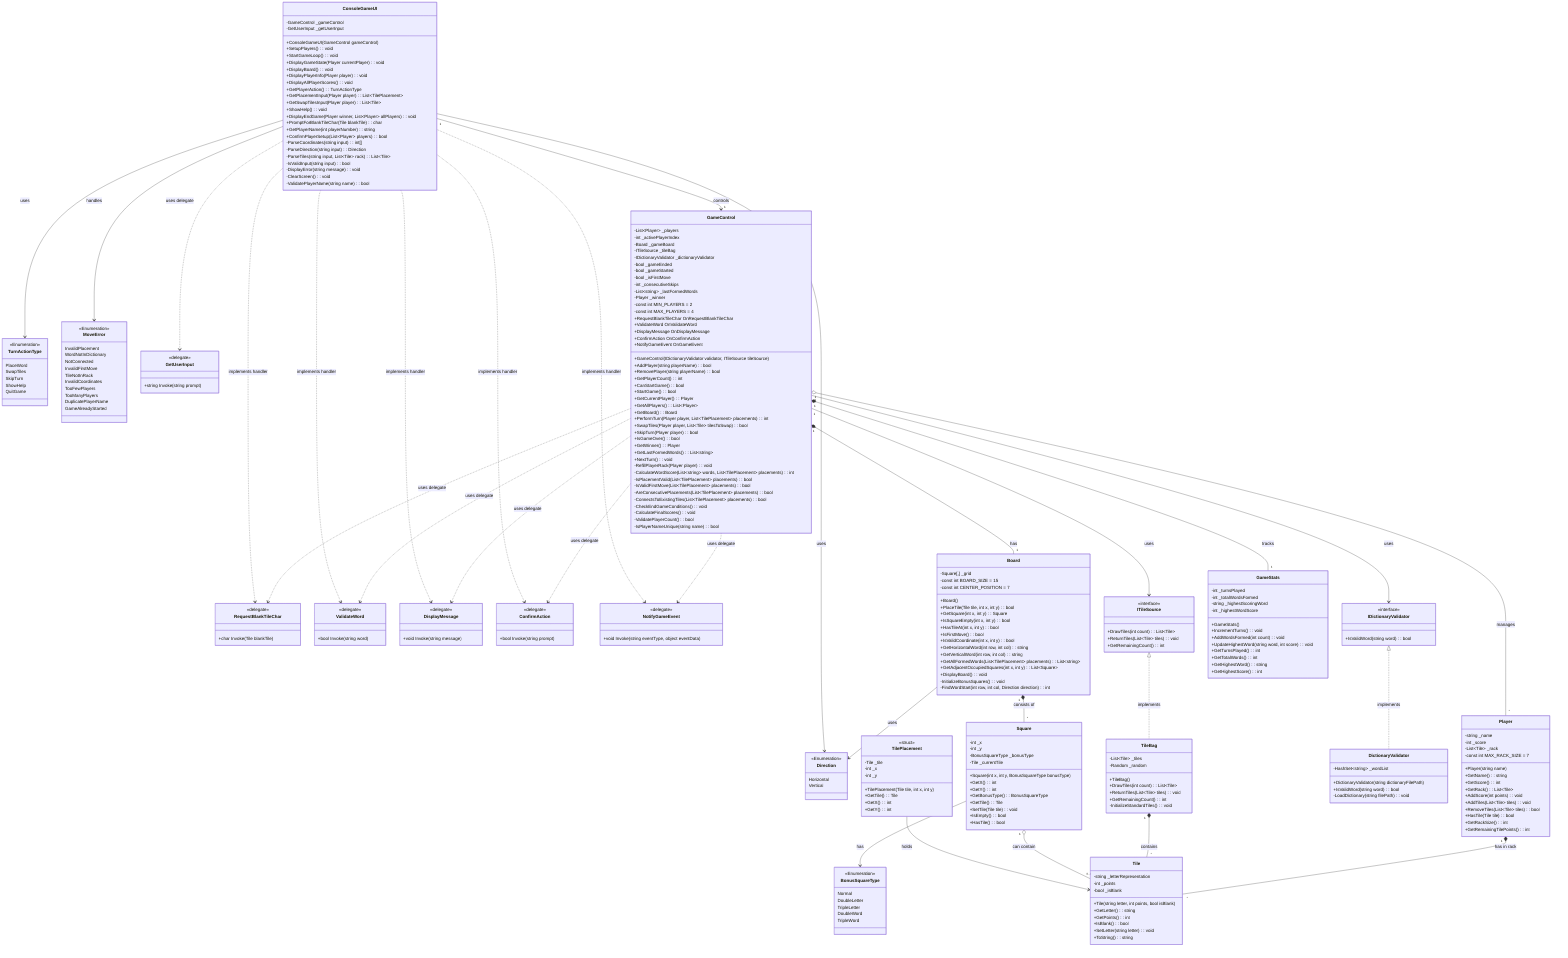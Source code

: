classDiagram
    direction TB

    %% ENUMS
    class BonusSquareType {
        <<Enumeration>>
        Normal
        DoubleLetter
        TripleLetter
        DoubleWord
        TripleWord
    }

    class TurnActionType {
        <<Enumeration>>
        PlaceWord
        SwapTiles
        SkipTurn
        ShowHelp
        QuitGame
    }

    class Direction {
        <<Enumeration>>
        Horizontal
        Vertical
    }

    class MoveError {
        <<Enumeration>>
        InvalidPlacement
        WordNotInDictionary
        NotConnected
        InvalidFirstMove
        TileNotInRack
        InvalidCoordinates
        TooFewPlayers
        TooManyPlayers
        DuplicatePlayerName
        GameAlreadyStarted
    }

    %% DELEGATES
    class RequestBlankTileChar {
        <<delegate>>
        +char Invoke(Tile blankTile)
    }
    
    class ValidateWord {
        <<delegate>>
        +bool Invoke(string word)
    }
    
    class DisplayMessage {
        <<delegate>>
        +void Invoke(string message)
    }
    
    class ConfirmAction {
        <<delegate>>
        +bool Invoke(string prompt)
    }
    
    class NotifyGameEvent {
        <<delegate>>
        +void Invoke(string eventType, object eventData)
    }
    
    class GetUserInput {
        <<delegate>>
        +string Invoke(string prompt)
    }

    %% INTERFACES
    class IDictionaryValidator {
        <<interface>>
        +IsValidWord(string word) : bool
    }

    class ITileSource {
        <<interface>>
        +DrawTiles(int count) : List~Tile~
        +ReturnTiles(List~Tile~ tiles) : void
        +GetRemainingCount() : int
    }

    %% CORE GAME CLASSES
    class GameControl {
        -List~Player~ _players
        -int _activePlayerIndex
        -Board _gameBoard
        -ITileSource _tileBag
        -IDictionaryValidator _dictionaryValidator
        -bool _gameEnded
        -bool _gameStarted
        -bool _isFirstMove
        -int _consecutiveSkips
        -List~string~ _lastFormedWords
        -Player _winner
        -const int MIN_PLAYERS = 2
        -const int MAX_PLAYERS = 4

        +RequestBlankTileChar OnRequestBlankTileChar
        +ValidateWord OnValidateWord
        +DisplayMessage OnDisplayMessage
        +ConfirmAction OnConfirmAction
        +NotifyGameEvent OnGameEvent

        +GameControl(IDictionaryValidator validator, ITileSource tileSource)
        +AddPlayer(string playerName) : bool
        +RemovePlayer(string playerName) : bool
        +GetPlayerCount() : int
        +CanStartGame() : bool
        +StartGame() : bool
        +GetCurrentPlayer() : Player
        +GetAllPlayers() : List~Player~
        +GetBoard() : Board
        +PerformTurn(Player player, List~TilePlacement~ placements) : int
        +SwapTiles(Player player, List~Tile~ tilesToSwap) : bool
        +SkipTurn(Player player) : bool
        +IsGameOver() : bool
        +GetWinner() : Player
        +GetLastFormedWords() : List~string~
        +NextTurn() : void
        -RefillPlayerRack(Player player) : void
        -CalculateWordScore(List~string~ words, List~TilePlacement~ placements) : int
        -IsPlacementValid(List~TilePlacement~ placements) : bool
        -IsValidFirstMove(List~TilePlacement~ placements) : bool
        -AreConsecutivePlacements(List~TilePlacement~ placements) : bool
        -ConnectsToExistingTiles(List~TilePlacement~ placements) : bool
        -CheckEndGameConditions() : void
        -CalculateFinalScores() : void
        -ValidatePlayerCount() : bool
        -IsPlayerNameUnique(string name) : bool
    }

    class Player {
        -string _name
        -int _score
        -List~Tile~ _rack
        -const int MAX_RACK_SIZE = 7

        +Player(string name)
        +GetName() : string
        +GetScore() : int
        +GetRack() : List~Tile~
        +AddScore(int points) : void
        +AddTiles(List~Tile~ tiles) : void
        +RemoveTiles(List~Tile~ tiles) : bool
        +HasTile(Tile tile) : bool
        +GetRackSize() : int
        +GetRemainingTilePoints() : int
    }

    class Tile {
        -string _letterRepresentation
        -int _points
        -bool _isBlank

        +Tile(string letter, int points, bool isBlank)
        +GetLetter() : string
        +GetPoints() : int
        +IsBlank() : bool
        +SetLetter(string letter) : void
        +ToString() : string
    }

    class TileBag {
        -List~Tile~ _tiles
        -Random _random

        +TileBag()
        +DrawTiles(int count) : List~Tile~
        +ReturnTiles(List~Tile~ tiles) : void
        +GetRemainingCount() : int
        -InitializeStandardTiles() : void
    }

    class Board {
        -Square[,] _grid
        -const int BOARD_SIZE = 15
        -const int CENTER_POSITION = 7

        +Board()
        +PlaceTile(Tile tile, int x, int y) : bool
        +GetSquare(int x, int y) : Square
        +IsSquareEmpty(int x, int y) : bool
        +HasTileAt(int x, int y) : bool
        +IsFirstMove() : bool
        +IsValidCoordinate(int x, int y) : bool
        +GetHorizontalWord(int row, int col) : string
        +GetVerticalWord(int row, int col) : string
        +GetAllFormedWords(List~TilePlacement~ placements) : List~string~
        +GetAdjacentOccupiedSquares(int x, int y) : List~Square~
        +DisplayBoard() : void
        -InitializeBonusSquares() : void
        -FindWordStart(int row, int col, Direction direction) : int
    }

    class Square {
        -int _x
        -int _y
        -BonusSquareType _bonusType
        -Tile _currentTile

        +Square(int x, int y, BonusSquareType bonusType)
        +GetX() : int
        +GetY() : int
        +GetBonusType() : BonusSquareType
        +GetTile() : Tile
        +SetTile(Tile tile) : void
        +IsEmpty() : bool
        +HasTile() : bool
    }

    class DictionaryValidator {
        -HashSet~string~ _wordList

        +DictionaryValidator(string dictionaryFilePath)
        +IsValidWord(string word) : bool
        -LoadDictionary(string filePath) : void
    }

    %% UI CLASS
    class ConsoleGameUI {
        -GameControl _gameControl
        -GetUserInput _getUserInput

        +ConsoleGameUI(GameControl gameControl)
        +SetupPlayers() : void
        +StartGameLoop() : void
        +DisplayGameState(Player currentPlayer) : void
        +DisplayBoard() : void
        +DisplayPlayerInfo(Player player) : void
        +DisplayAllPlayerScores() : void
        +GetPlayerAction() : TurnActionType
        +GetPlacementInput(Player player) : List~TilePlacement~
        +GetSwapTilesInput(Player player) : List~Tile~
        +ShowHelp() : void
        +DisplayEndGame(Player winner, List~Player~ allPlayers) : void
        +PromptForBlankTileChar(Tile blankTile) : char
        +GetPlayerName(int playerNumber) : string
        +ConfirmPlayerSetup(List~Player~ players) : bool
        -ParseCoordinates(string input) : int[]
        -ParseDirection(string input) : Direction
        -ParseTiles(string input, List~Tile~ rack) : List~Tile~
        -IsValidInput(string input) : bool
        -DisplayError(string message) : void
        -ClearScreen() : void
        -ValidatePlayerName(string name) : bool
    }

    %% HELPER CLASSES
    class TilePlacement {
        <<struct>>
        -Tile _tile
        -int _x
        -int _y

        +TilePlacement(Tile tile, int x, int y)
        +GetTile() : Tile
        +GetX() : int
        +GetY() : int
    }

    class GameStats {
        -int _turnsPlayed
        -int _totalWordsFormed
        -string _highestScoringWord
        -int _highestWordScore

        +GameStats()
        +IncrementTurns() : void
        +AddWordsFormed(int count) : void
        +UpdateHighestWord(string word, int score) : void
        +GetTurnsPlayed() : int
        +GetTotalWords() : int
        +GetHighestWord() : string
        +GetHighestScore() : int
    }

    %% RELATIONSHIPS
    
    %% GameControl Relationships
    GameControl "1" o-- "*" Player : manages
    GameControl "1" *-- "1" Board : has
    GameControl "1" *-- "1" GameStats : tracks
    GameControl "1" --> ITileSource : uses
    GameControl "1" --> IDictionaryValidator : uses
    GameControl ..> RequestBlankTileChar : uses delegate
    GameControl ..> ValidateWord : uses delegate
    GameControl ..> DisplayMessage : uses delegate
    GameControl ..> ConfirmAction : uses delegate
    GameControl ..> NotifyGameEvent : uses delegate

    %% Player Relationships
    Player "1" *-- "*" Tile : has in rack

    %% TileBag Relationships
    ITileSource <|.. TileBag : implements
    TileBag "1" *-- "*" Tile : contains

    %% Board Relationships
    Board "1" *-- "*" Square : consists of
    Board --> Direction : uses

    %% Square Relationships
    Square "1" o-- "0..1" Tile : can contain
    Square --> BonusSquareType : has

    %% DictionaryValidator Relationships
    IDictionaryValidator <|.. DictionaryValidator : implements

    %% ConsoleGameUI Relationships
    ConsoleGameUI "1" --> "1" GameControl : controls
    ConsoleGameUI --> TurnActionType : uses
    ConsoleGameUI --> Direction : uses
    ConsoleGameUI --> MoveError : handles
    ConsoleGameUI ..> RequestBlankTileChar : implements handler
    ConsoleGameUI ..> ValidateWord : implements handler
    ConsoleGameUI ..> DisplayMessage : implements handler
    ConsoleGameUI ..> ConfirmAction : implements handler
    ConsoleGameUI ..> NotifyGameEvent : implements handler
    ConsoleGameUI ..> GetUserInput : uses delegate

    %% TilePlacement Relationships
    TilePlacement --> Tile : holds